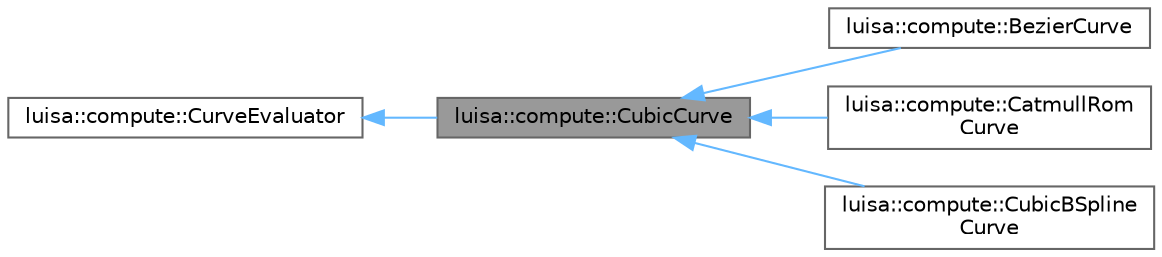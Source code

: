 digraph "luisa::compute::CubicCurve"
{
 // LATEX_PDF_SIZE
  bgcolor="transparent";
  edge [fontname=Helvetica,fontsize=10,labelfontname=Helvetica,labelfontsize=10];
  node [fontname=Helvetica,fontsize=10,shape=box,height=0.2,width=0.4];
  rankdir="LR";
  Node1 [id="Node000001",label="luisa::compute::CubicCurve",height=0.2,width=0.4,color="gray40", fillcolor="grey60", style="filled", fontcolor="black",tooltip=" "];
  Node2 -> Node1 [id="edge5_Node000001_Node000002",dir="back",color="steelblue1",style="solid",tooltip=" "];
  Node2 [id="Node000002",label="luisa::compute::CurveEvaluator",height=0.2,width=0.4,color="gray40", fillcolor="white", style="filled",URL="$classluisa_1_1compute_1_1_curve_evaluator.html",tooltip=" "];
  Node1 -> Node3 [id="edge6_Node000001_Node000003",dir="back",color="steelblue1",style="solid",tooltip=" "];
  Node3 [id="Node000003",label="luisa::compute::BezierCurve",height=0.2,width=0.4,color="gray40", fillcolor="white", style="filled",URL="$classluisa_1_1compute_1_1_bezier_curve.html",tooltip=" "];
  Node1 -> Node4 [id="edge7_Node000001_Node000004",dir="back",color="steelblue1",style="solid",tooltip=" "];
  Node4 [id="Node000004",label="luisa::compute::CatmullRom\lCurve",height=0.2,width=0.4,color="gray40", fillcolor="white", style="filled",URL="$classluisa_1_1compute_1_1_catmull_rom_curve.html",tooltip=" "];
  Node1 -> Node5 [id="edge8_Node000001_Node000005",dir="back",color="steelblue1",style="solid",tooltip=" "];
  Node5 [id="Node000005",label="luisa::compute::CubicBSpline\lCurve",height=0.2,width=0.4,color="gray40", fillcolor="white", style="filled",URL="$classluisa_1_1compute_1_1_cubic_b_spline_curve.html",tooltip=" "];
}
